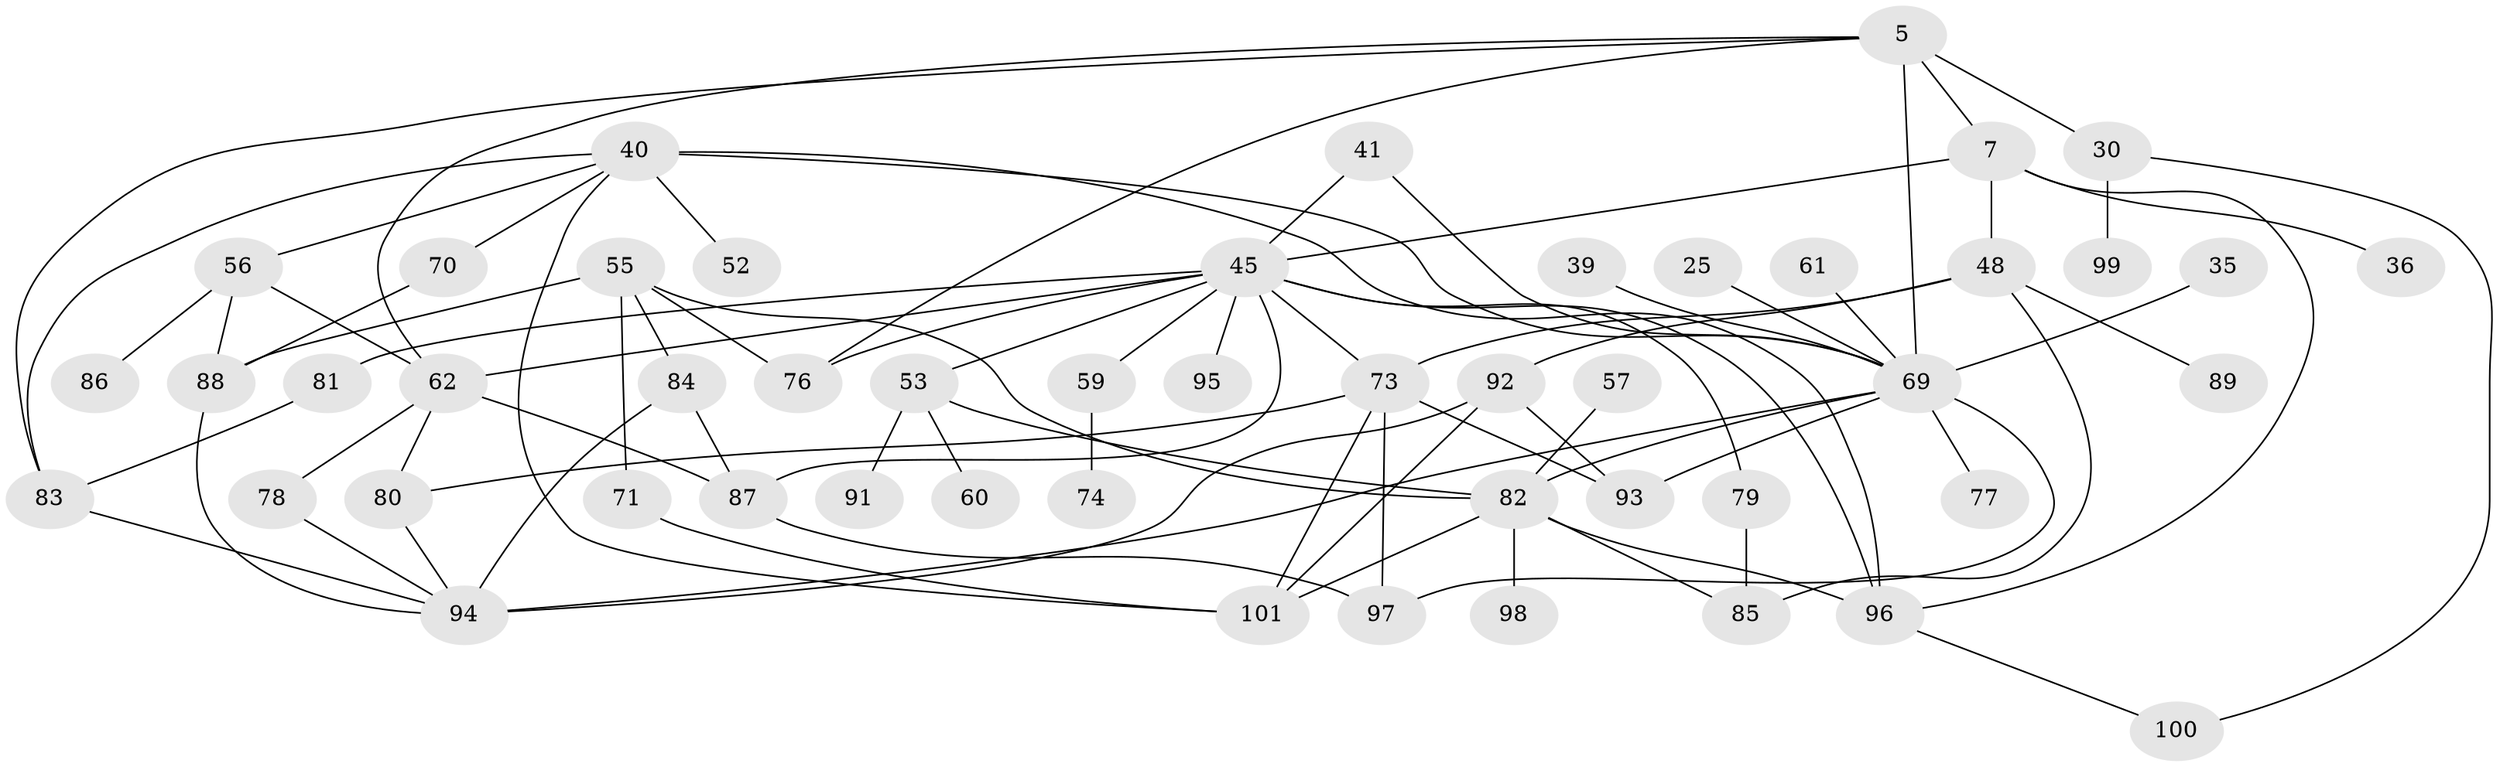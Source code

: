 // original degree distribution, {6: 0.039603960396039604, 7: 0.019801980198019802, 8: 0.009900990099009901, 2: 0.19801980198019803, 5: 0.0891089108910891, 4: 0.13861386138613863, 3: 0.27722772277227725, 1: 0.22772277227722773}
// Generated by graph-tools (version 1.1) at 2025/41/03/09/25 04:41:13]
// undirected, 50 vertices, 83 edges
graph export_dot {
graph [start="1"]
  node [color=gray90,style=filled];
  5 [super="+1"];
  7;
  25;
  30 [super="+28"];
  35;
  36;
  39;
  40 [super="+26+32"];
  41;
  45 [super="+24+19"];
  48 [super="+47"];
  52;
  53;
  55 [super="+37"];
  56;
  57;
  59;
  60;
  61;
  62 [super="+33+17+54+18"];
  69 [super="+2+3+23"];
  70 [super="+46"];
  71;
  73 [super="+68+67"];
  74;
  76;
  77;
  78;
  79;
  80 [super="+65"];
  81 [super="+64"];
  82 [super="+49"];
  83 [super="+42"];
  84 [super="+58"];
  85 [super="+75"];
  86;
  87 [super="+38+72"];
  88 [super="+31"];
  89;
  91;
  92;
  93 [super="+20"];
  94 [super="+51+66"];
  95;
  96 [super="+21+90"];
  97;
  98;
  99;
  100 [super="+12"];
  101 [super="+63"];
  5 -- 7 [weight=2];
  5 -- 76 [weight=2];
  5 -- 30 [weight=2];
  5 -- 69;
  5 -- 83;
  5 -- 62;
  7 -- 36;
  7 -- 45;
  7 -- 48;
  7 -- 96;
  25 -- 69;
  30 -- 99;
  30 -- 100;
  35 -- 69;
  39 -- 69;
  40 -- 56;
  40 -- 52;
  40 -- 69 [weight=2];
  40 -- 83;
  40 -- 70;
  40 -- 96;
  40 -- 101;
  41 -- 69;
  41 -- 45;
  45 -- 59;
  45 -- 73 [weight=2];
  45 -- 76 [weight=2];
  45 -- 79;
  45 -- 53;
  45 -- 87 [weight=2];
  45 -- 95;
  45 -- 62 [weight=2];
  45 -- 96;
  45 -- 81;
  48 -- 85;
  48 -- 89;
  48 -- 92;
  48 -- 73;
  53 -- 60;
  53 -- 91;
  53 -- 82;
  55 -- 71;
  55 -- 88 [weight=2];
  55 -- 82;
  55 -- 76;
  55 -- 84;
  56 -- 86;
  56 -- 88;
  56 -- 62;
  57 -- 82;
  59 -- 74;
  61 -- 69;
  62 -- 78;
  62 -- 80 [weight=2];
  62 -- 87 [weight=2];
  69 -- 97;
  69 -- 77;
  69 -- 93;
  69 -- 82;
  69 -- 94 [weight=2];
  70 -- 88;
  71 -- 101;
  73 -- 93;
  73 -- 101;
  73 -- 97;
  73 -- 80;
  78 -- 94;
  79 -- 85;
  80 -- 94;
  81 -- 83;
  82 -- 96 [weight=2];
  82 -- 98;
  82 -- 101;
  82 -- 85;
  83 -- 94;
  84 -- 94;
  84 -- 87;
  87 -- 97;
  88 -- 94;
  92 -- 94;
  92 -- 93;
  92 -- 101;
  96 -- 100;
}
